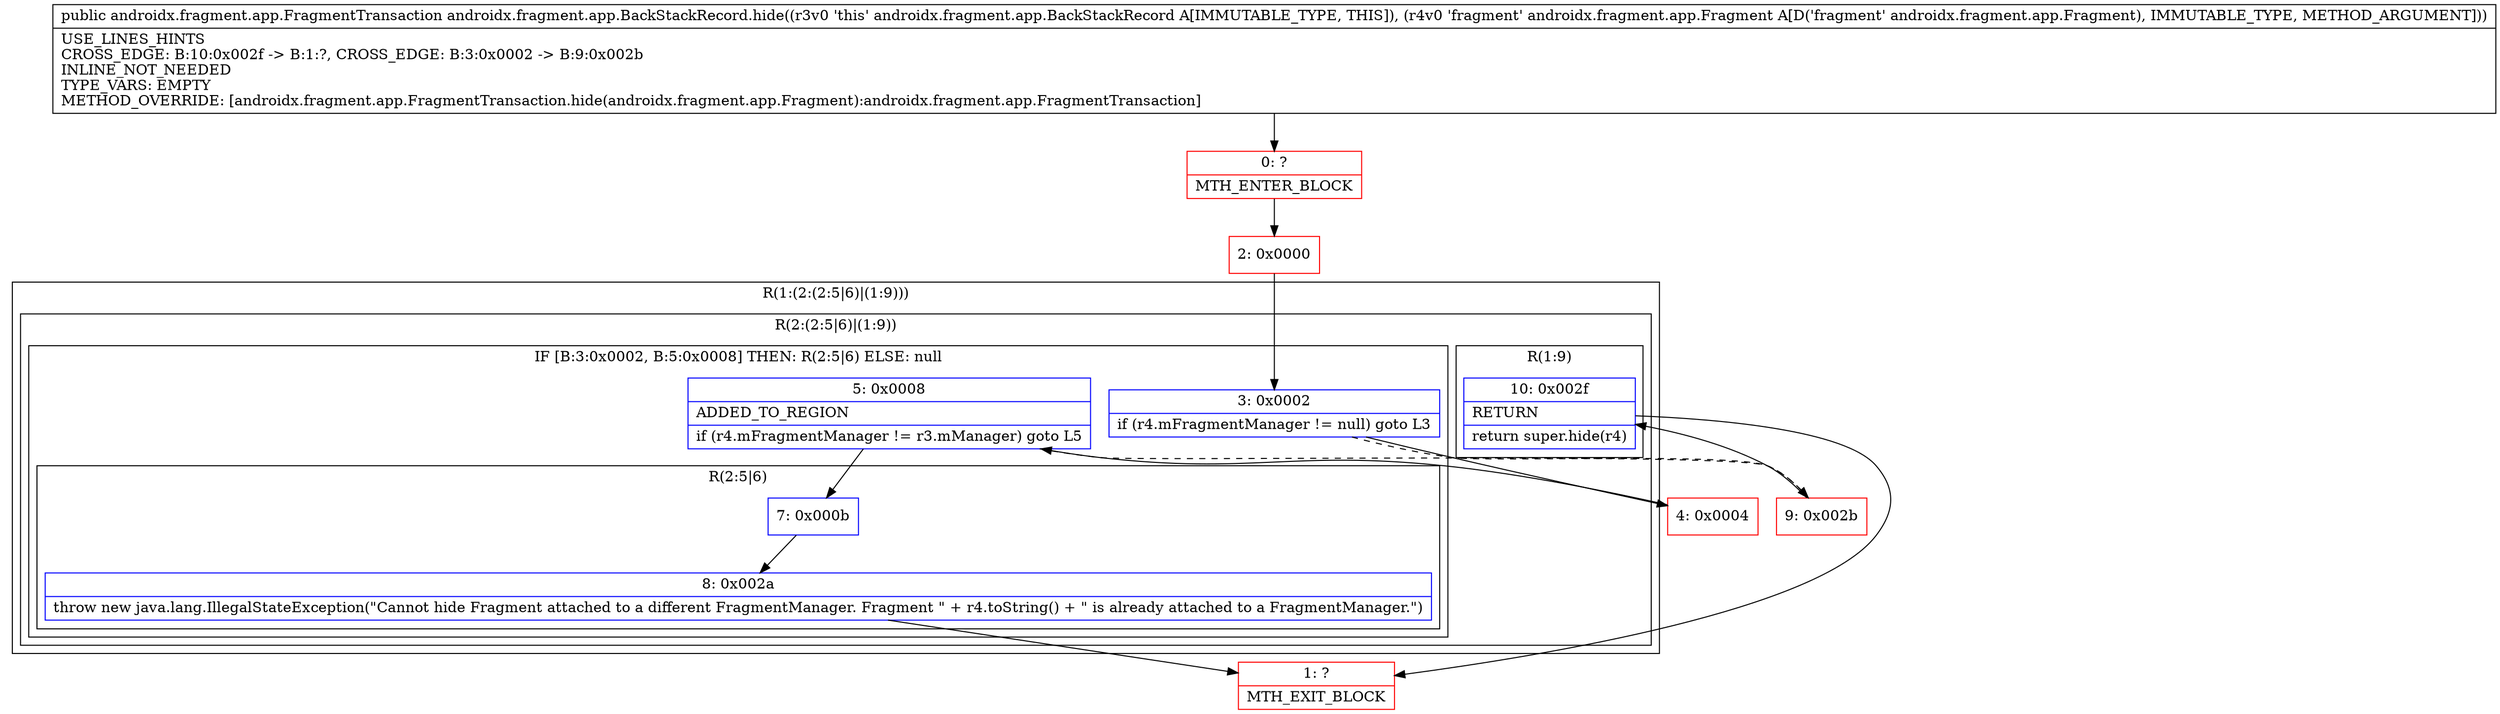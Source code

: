 digraph "CFG forandroidx.fragment.app.BackStackRecord.hide(Landroidx\/fragment\/app\/Fragment;)Landroidx\/fragment\/app\/FragmentTransaction;" {
subgraph cluster_Region_926946709 {
label = "R(1:(2:(2:5|6)|(1:9)))";
node [shape=record,color=blue];
subgraph cluster_Region_1441287797 {
label = "R(2:(2:5|6)|(1:9))";
node [shape=record,color=blue];
subgraph cluster_IfRegion_1487215159 {
label = "IF [B:3:0x0002, B:5:0x0008] THEN: R(2:5|6) ELSE: null";
node [shape=record,color=blue];
Node_3 [shape=record,label="{3\:\ 0x0002|if (r4.mFragmentManager != null) goto L3\l}"];
Node_5 [shape=record,label="{5\:\ 0x0008|ADDED_TO_REGION\l|if (r4.mFragmentManager != r3.mManager) goto L5\l}"];
subgraph cluster_Region_809304225 {
label = "R(2:5|6)";
node [shape=record,color=blue];
Node_7 [shape=record,label="{7\:\ 0x000b}"];
Node_8 [shape=record,label="{8\:\ 0x002a|throw new java.lang.IllegalStateException(\"Cannot hide Fragment attached to a different FragmentManager. Fragment \" + r4.toString() + \" is already attached to a FragmentManager.\")\l}"];
}
}
subgraph cluster_Region_124143502 {
label = "R(1:9)";
node [shape=record,color=blue];
Node_10 [shape=record,label="{10\:\ 0x002f|RETURN\l|return super.hide(r4)\l}"];
}
}
}
Node_0 [shape=record,color=red,label="{0\:\ ?|MTH_ENTER_BLOCK\l}"];
Node_2 [shape=record,color=red,label="{2\:\ 0x0000}"];
Node_4 [shape=record,color=red,label="{4\:\ 0x0004}"];
Node_1 [shape=record,color=red,label="{1\:\ ?|MTH_EXIT_BLOCK\l}"];
Node_9 [shape=record,color=red,label="{9\:\ 0x002b}"];
MethodNode[shape=record,label="{public androidx.fragment.app.FragmentTransaction androidx.fragment.app.BackStackRecord.hide((r3v0 'this' androidx.fragment.app.BackStackRecord A[IMMUTABLE_TYPE, THIS]), (r4v0 'fragment' androidx.fragment.app.Fragment A[D('fragment' androidx.fragment.app.Fragment), IMMUTABLE_TYPE, METHOD_ARGUMENT]))  | USE_LINES_HINTS\lCROSS_EDGE: B:10:0x002f \-\> B:1:?, CROSS_EDGE: B:3:0x0002 \-\> B:9:0x002b\lINLINE_NOT_NEEDED\lTYPE_VARS: EMPTY\lMETHOD_OVERRIDE: [androidx.fragment.app.FragmentTransaction.hide(androidx.fragment.app.Fragment):androidx.fragment.app.FragmentTransaction]\l}"];
MethodNode -> Node_0;Node_3 -> Node_4;
Node_3 -> Node_9[style=dashed];
Node_5 -> Node_7;
Node_5 -> Node_9[style=dashed];
Node_7 -> Node_8;
Node_8 -> Node_1;
Node_10 -> Node_1;
Node_0 -> Node_2;
Node_2 -> Node_3;
Node_4 -> Node_5;
Node_9 -> Node_10;
}

